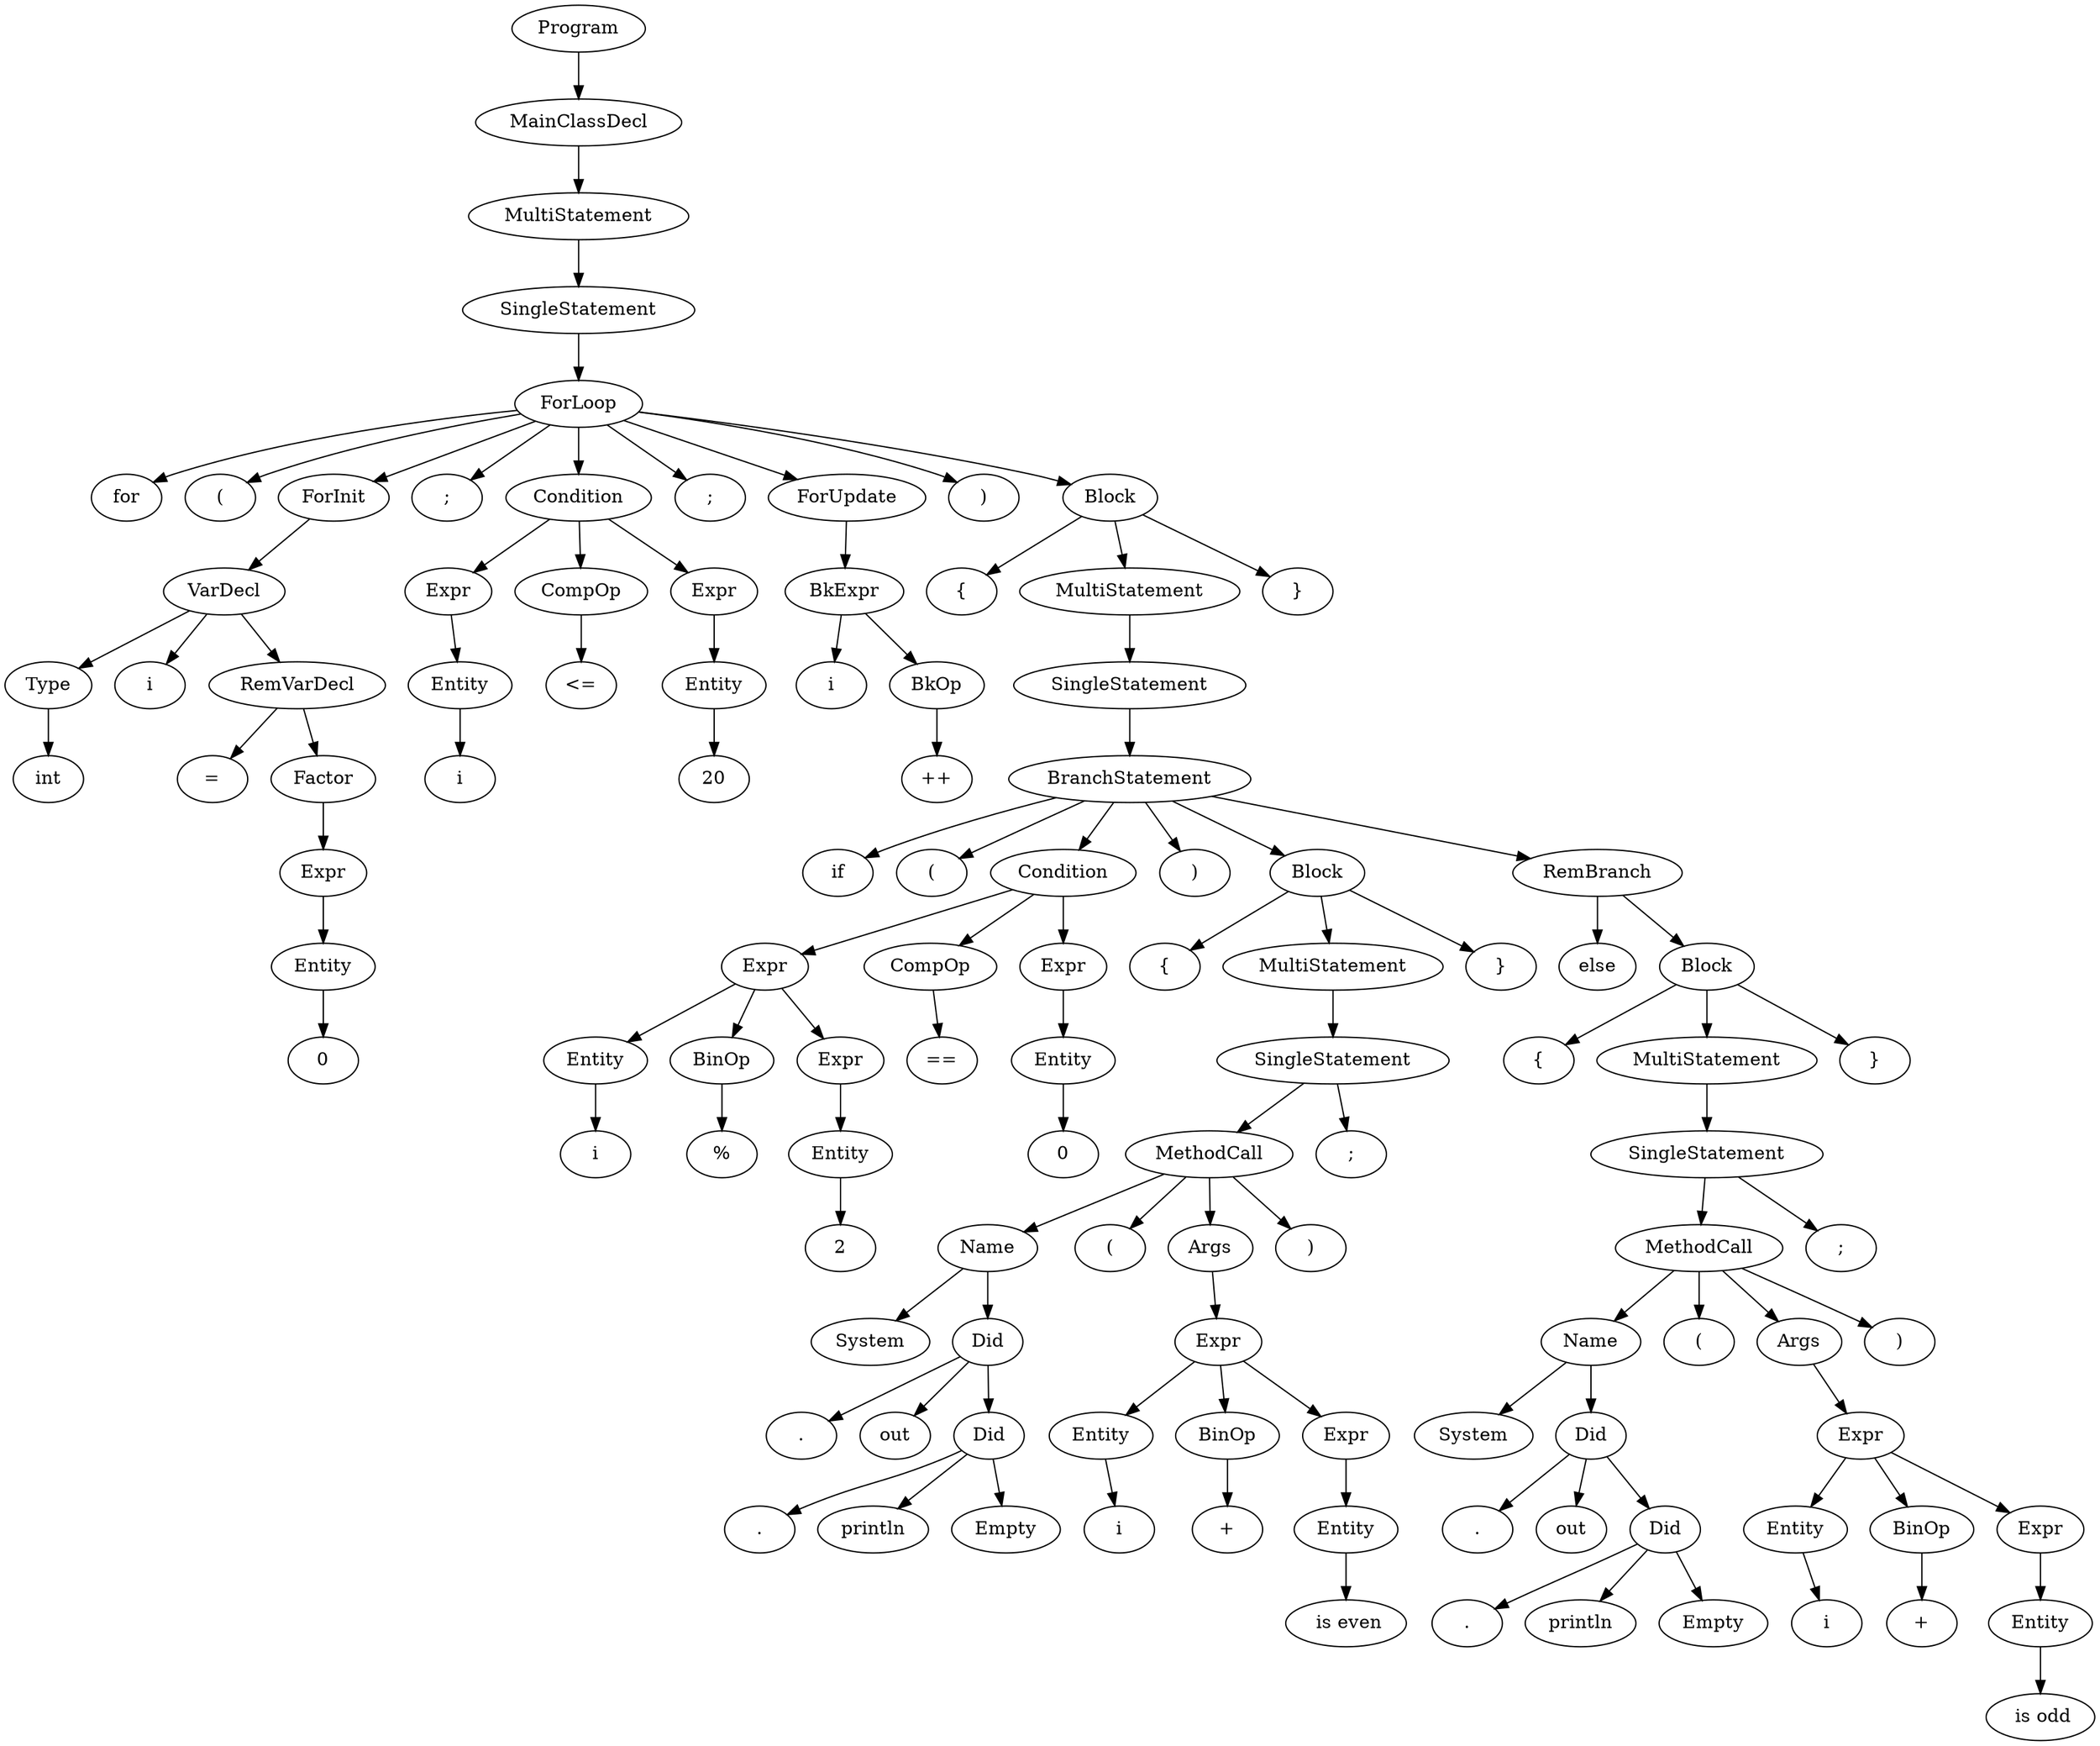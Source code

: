 digraph ParseTree {
  0 [label="Program"];
  1 [label="MainClassDecl"];
  2 [label="MultiStatement"];
  3 [label="SingleStatement"];
  4 [label="ForLoop"];
  5 [label="for"];
  6 [label="("];
  7 [label="ForInit"];
  8 [label=";"];
  9 [label="Condition"];
  10 [label=";"];
  11 [label="ForUpdate"];
  12 [label=")"];
  13 [label="Block"];
  14 [label="VarDecl"];
  15 [label="Expr"];
  16 [label="CompOp"];
  17 [label="Expr"];
  18 [label="BkExpr"];
  19 [label="{"];
  20 [label="MultiStatement"];
  21 [label="}"];
  22 [label="Type"];
  23 [label="i"];
  24 [label="RemVarDecl"];
  25 [label="Entity"];
  26 [label="<="];
  27 [label="Entity"];
  28 [label="i"];
  29 [label="BkOp"];
  30 [label="SingleStatement"];
  31 [label="int"];
  32 [label="="];
  33 [label="Factor"];
  34 [label="i"];
  35 [label="20"];
  36 [label="++"];
  37 [label="BranchStatement"];
  38 [label="Expr"];
  39 [label="if"];
  40 [label="("];
  41 [label="Condition"];
  42 [label=")"];
  43 [label="Block"];
  44 [label="RemBranch"];
  45 [label="Entity"];
  46 [label="Expr"];
  47 [label="CompOp"];
  48 [label="Expr"];
  49 [label="{"];
  50 [label="MultiStatement"];
  51 [label="}"];
  52 [label="else"];
  53 [label="Block"];
  54 [label="0"];
  55 [label="Entity"];
  56 [label="BinOp"];
  57 [label="Expr"];
  58 [label="=="];
  59 [label="Entity"];
  60 [label="SingleStatement"];
  61 [label="{"];
  62 [label="MultiStatement"];
  63 [label="}"];
  64 [label="i"];
  65 [label="%"];
  66 [label="Entity"];
  67 [label="0"];
  68 [label="MethodCall"];
  69 [label=";"];
  70 [label="SingleStatement"];
  71 [label="2"];
  72 [label="Name"];
  73 [label="("];
  74 [label="Args"];
  75 [label=")"];
  76 [label="MethodCall"];
  77 [label=";"];
  78 [label="System"];
  79 [label="Did"];
  80 [label="Expr"];
  81 [label="Name"];
  82 [label="("];
  83 [label="Args"];
  84 [label=")"];
  85 [label="."];
  86 [label="out"];
  87 [label="Did"];
  88 [label="Entity"];
  89 [label="BinOp"];
  90 [label="Expr"];
  91 [label="System"];
  92 [label="Did"];
  93 [label="Expr"];
  94 [label="."];
  95 [label="println"];
  96 [label="Empty"];
  97 [label="i"];
  98 [label="+"];
  99 [label="Entity"];
  100 [label="."];
  101 [label="out"];
  102 [label="Did"];
  103 [label="Entity"];
  104 [label="BinOp"];
  105 [label="Expr"];
  106 [label=" is even"];
  107 [label="."];
  108 [label="println"];
  109 [label="Empty"];
  110 [label="i"];
  111 [label="+"];
  112 [label="Entity"];
  113 [label=" is odd"];
  0 -> 1;
  1 -> 2;
  2 -> 3;
  3 -> 4;
  4 -> 5;
  4 -> 6;
  4 -> 7;
  4 -> 8;
  4 -> 9;
  4 -> 10;
  4 -> 11;
  4 -> 12;
  4 -> 13;
  7 -> 14;
  9 -> 15;
  9 -> 16;
  9 -> 17;
  11 -> 18;
  13 -> 19;
  13 -> 20;
  13 -> 21;
  14 -> 22;
  14 -> 23;
  14 -> 24;
  15 -> 25;
  16 -> 26;
  17 -> 27;
  18 -> 28;
  18 -> 29;
  20 -> 30;
  22 -> 31;
  24 -> 32;
  24 -> 33;
  25 -> 34;
  27 -> 35;
  29 -> 36;
  30 -> 37;
  33 -> 38;
  37 -> 39;
  37 -> 40;
  37 -> 41;
  37 -> 42;
  37 -> 43;
  37 -> 44;
  38 -> 45;
  41 -> 46;
  41 -> 47;
  41 -> 48;
  43 -> 49;
  43 -> 50;
  43 -> 51;
  44 -> 52;
  44 -> 53;
  45 -> 54;
  46 -> 55;
  46 -> 56;
  46 -> 57;
  47 -> 58;
  48 -> 59;
  50 -> 60;
  53 -> 61;
  53 -> 62;
  53 -> 63;
  55 -> 64;
  56 -> 65;
  57 -> 66;
  59 -> 67;
  60 -> 68;
  60 -> 69;
  62 -> 70;
  66 -> 71;
  68 -> 72;
  68 -> 73;
  68 -> 74;
  68 -> 75;
  70 -> 76;
  70 -> 77;
  72 -> 78;
  72 -> 79;
  74 -> 80;
  76 -> 81;
  76 -> 82;
  76 -> 83;
  76 -> 84;
  79 -> 85;
  79 -> 86;
  79 -> 87;
  80 -> 88;
  80 -> 89;
  80 -> 90;
  81 -> 91;
  81 -> 92;
  83 -> 93;
  87 -> 94;
  87 -> 95;
  87 -> 96;
  88 -> 97;
  89 -> 98;
  90 -> 99;
  92 -> 100;
  92 -> 101;
  92 -> 102;
  93 -> 103;
  93 -> 104;
  93 -> 105;
  99 -> 106;
  102 -> 107;
  102 -> 108;
  102 -> 109;
  103 -> 110;
  104 -> 111;
  105 -> 112;
  112 -> 113;
}
